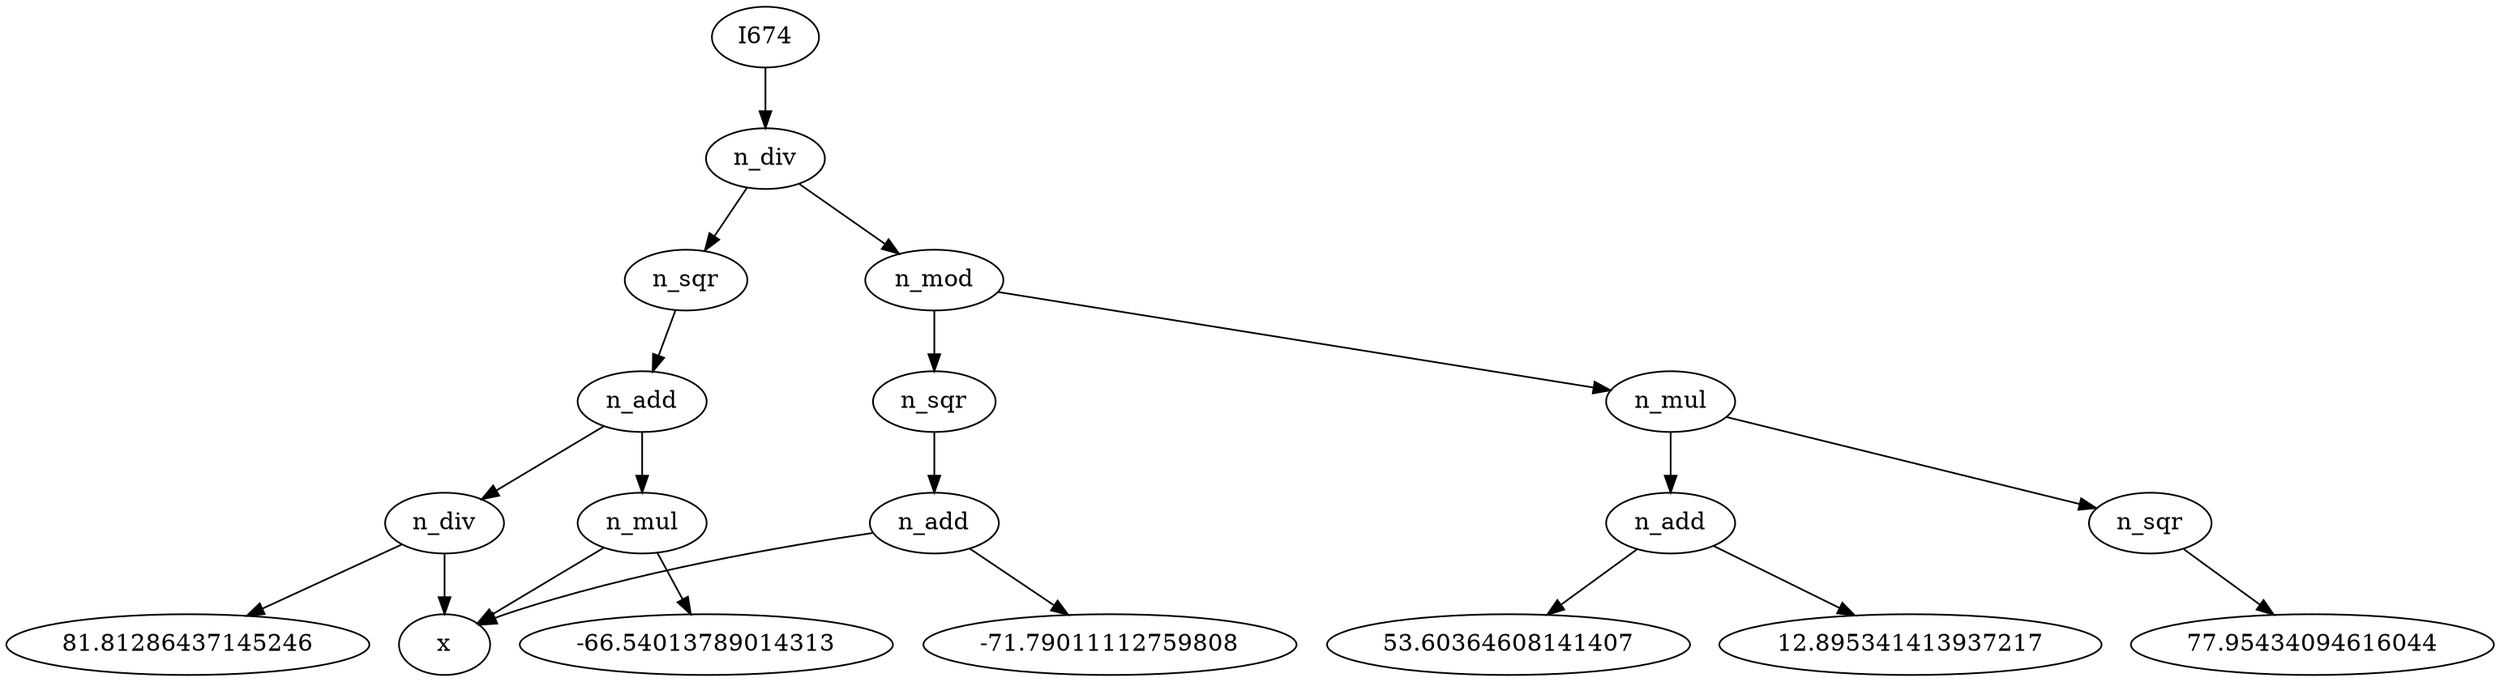  digraph G12748 {
N12748 [label="I674"];
N12748 -> N12749;
N12749 [label="n_div"];
N12749 -> N12750;
N12750 [label="n_sqr"];
N12750 -> N12751;
N12751 [label="n_add"];
N12751 -> N12752;
N12752 [label="n_mul"];
N12752 -> N12753;
N12753 [label="-66.54013789014313"];
N12752 -> N2;
N2 [label="x"];
N12751 -> N12754;
N12754 [label="n_div"];
N12754 -> N12755;
N12755 [label="81.81286437145246"];
N12754 -> N2;
N2 [label="x"];
N12749 -> N12756;
N12756 [label="n_mod"];
N12756 -> N12757;
N12757 [label="n_sqr"];
N12757 -> N12758;
N12758 [label="n_add"];
N12758 -> N2;
N2 [label="x"];
N12758 -> N12759;
N12759 [label="-71.79011112759808"];
N12756 -> N12760;
N12760 [label="n_mul"];
N12760 -> N12761;
N12761 [label="n_add"];
N12761 -> N12762;
N12762 [label="53.60364608141407"];
N12761 -> N12763;
N12763 [label="12.895341413937217"];
N12760 -> N12764;
N12764 [label="n_sqr"];
N12764 -> N12765;
N12765 [label="77.95434094616044"];
}
